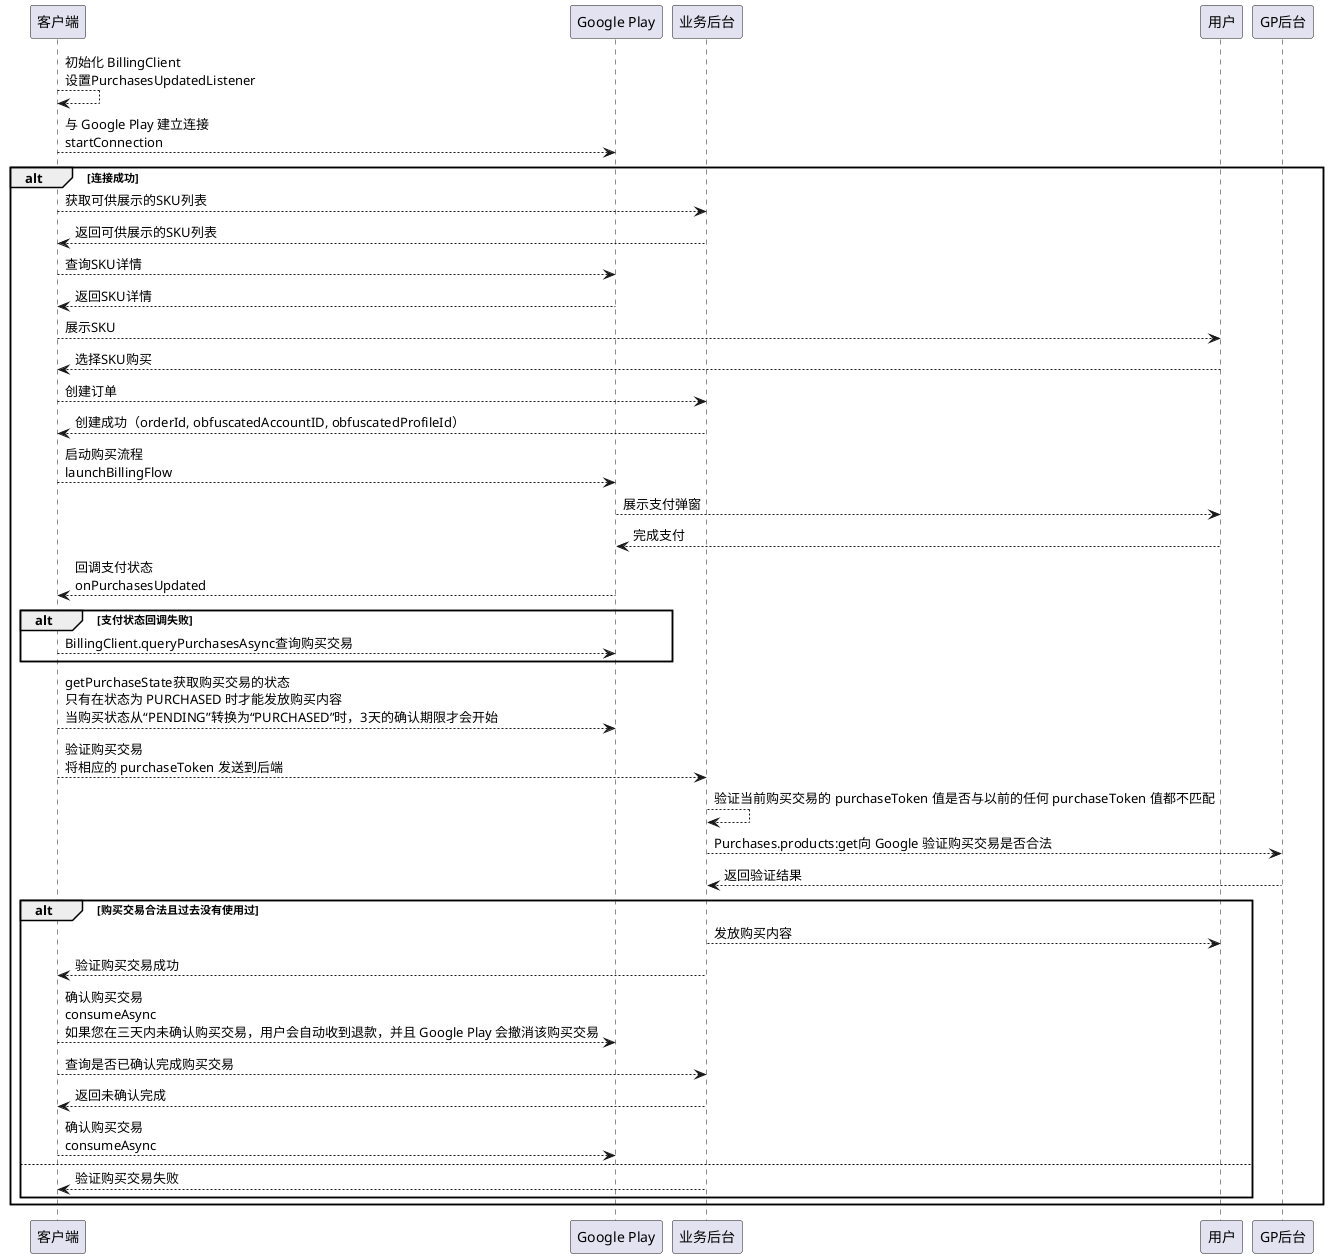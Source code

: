 @startuml google_billing_class

客户端 --> 客户端 : 初始化 BillingClient\n设置PurchasesUpdatedListener
客户端 --> "Google Play" : 与 Google Play 建立连接\nstartConnection
alt 连接成功
    客户端 --> 业务后台 : 获取可供展示的SKU列表
    业务后台 --> 客户端 : 返回可供展示的SKU列表
    客户端 --> "Google Play" : 查询SKU详情
    "Google Play" --> 客户端 : 返回SKU详情
    客户端 --> 用户 : 展示SKU
    用户 --> 客户端 : 选择SKU购买
    客户端 --> 业务后台 : 创建订单
    业务后台 --> 客户端 : 创建成功（orderId, obfuscatedAccountID, obfuscatedProfileId）
    客户端 --> "Google Play" : 启动购买流程\nlaunchBillingFlow
    "Google Play" --> 用户 : 展示支付弹窗
    用户 --> "Google Play" : 完成支付
    "Google Play" --> 客户端 : 回调支付状态\nonPurchasesUpdated
    alt 支付状态回调失败
        客户端 --> "Google Play" : BillingClient.queryPurchasesAsync查询购买交易
    end
    客户端 --> "Google Play" : getPurchaseState获取购买交易的状态\n只有在状态为 PURCHASED 时才能发放购买内容\n当购买状态从“PENDING”转换为“PURCHASED”时，3天的确认期限才会开始
    客户端 --> 业务后台 : 验证购买交易\n将相应的 purchaseToken 发送到后端
    业务后台 --> 业务后台 : 验证当前购买交易的 purchaseToken 值是否与以前的任何 purchaseToken 值都不匹配
    业务后台 --> GP后台 : Purchases.products:get向 Google 验证购买交易是否合法
    GP后台 --> 业务后台 : 返回验证结果
    alt 购买交易合法且过去没有使用过
        业务后台 --> 用户 : 发放购买内容
        业务后台 --> 客户端 : 验证购买交易成功
        客户端 --> "Google Play" : 确认购买交易\nconsumeAsync\n如果您在三天内未确认购买交易，用户会自动收到退款，并且 Google Play 会撤消该购买交易
        客户端 --> 业务后台 : 查询是否已确认完成购买交易
        业务后台 --> 客户端 : 返回未确认完成
        客户端 --> "Google Play" : 确认购买交易\nconsumeAsync
    else 
        业务后台 --> 客户端 : 验证购买交易失败
    end
end

@enduml